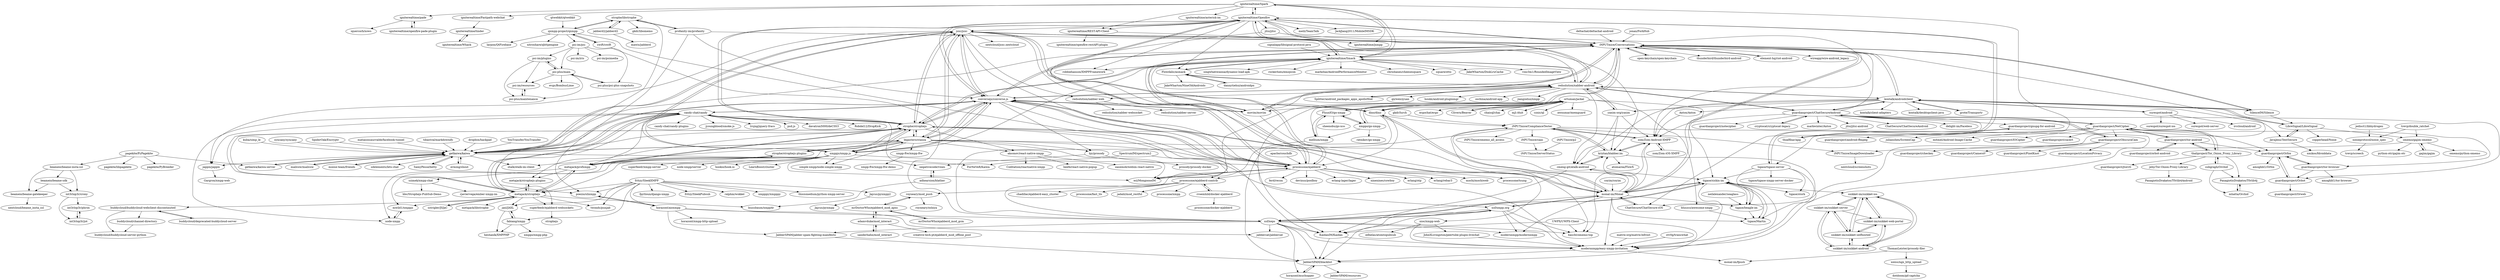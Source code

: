 digraph G {
"igniterealtime/Spark" -> "igniterealtime/Openfire"
"igniterealtime/Spark" -> "igniterealtime/Smack"
"igniterealtime/Spark" -> "igniterealtime/jxmpp"
"igniterealtime/Spark" -> "igniterealtime/Fastpath-webchat"
"igniterealtime/Spark" -> "igniterealtime/pade"
"igniterealtime/Spark" -> "igniterealtime/REST-API-Client"
"igniterealtime/Spark" -> "igniterealtime/asterisk-im"
"igniterealtime/Spark" -> "tigase/tigase-server"
"igniterealtime/Smack" -> "igniterealtime/Openfire"
"igniterealtime/Smack" -> "Flowdalic/asmack"
"igniterealtime/Smack" -> "igniterealtime/Spark"
"igniterealtime/Smack" -> "redsolution/xabber-android"
"igniterealtime/Smack" -> "iNPUTmice/Conversations"
"igniterealtime/Smack" -> "singwhatiwanna/dynamic-load-apk" ["e"=1]
"igniterealtime/Smack" -> "rockerhieu/emojicon" ["e"=1]
"igniterealtime/Smack" -> "processone/ejabberd"
"igniterealtime/Smack" -> "robbiehanson/XMPPFramework" ["e"=1]
"igniterealtime/Smack" -> "markzhai/AndroidPerformanceMonitor" ["e"=1]
"igniterealtime/Smack" -> "chrisbanes/cheesesquare" ["e"=1]
"igniterealtime/Smack" -> "square/otto" ["e"=1]
"igniterealtime/Smack" -> "strophe/strophejs"
"igniterealtime/Smack" -> "JakeWharton/DiskLruCache" ["e"=1]
"igniterealtime/Smack" -> "vinc3m1/RoundedImageView" ["e"=1]
"igniterealtime/Openfire" -> "igniterealtime/Smack"
"igniterealtime/Openfire" -> "igniterealtime/Spark"
"igniterealtime/Openfire" -> "conversejs/converse.js"
"igniterealtime/Openfire" -> "processone/ejabberd"
"igniterealtime/Openfire" -> "strophe/strophejs"
"igniterealtime/Openfire" -> "iNPUTmice/Conversations"
"igniterealtime/Openfire" -> "redsolution/xabber-android"
"igniterealtime/Openfire" -> "tigase/tigase-server"
"igniterealtime/Openfire" -> "Flowdalic/asmack"
"igniterealtime/Openfire" -> "meili/TeamTalk" ["e"=1]
"igniterealtime/Openfire" -> "robbiehanson/XMPPFramework" ["e"=1]
"igniterealtime/Openfire" -> "jitsi/jitsi" ["e"=1]
"igniterealtime/Openfire" -> "JackJiang2011/MobileIMSDK" ["e"=1]
"igniterealtime/Openfire" -> "igniterealtime/REST-API-Client"
"igniterealtime/Openfire" -> "jsxc/jsxc"
"pagekite/PyPagekite" -> "pagekite/libpagekite"
"pagekite/PyPagekite" -> "pagekite/PyBreeder"
"pagekite/PyPagekite" -> "getkaiwa/kaiwa-server"
"pagekite/PyPagekite" -> "beameio/beame-insta-ssl"
"iNPUTmice/Conversations" -> "redsolution/xabber-android"
"iNPUTmice/Conversations" -> "dino/dino" ["e"=1]
"iNPUTmice/Conversations" -> "igniterealtime/Smack"
"iNPUTmice/Conversations" -> "processone/ejabberd"
"iNPUTmice/Conversations" -> "conversejs/converse.js"
"iNPUTmice/Conversations" -> "open-keychain/open-keychain" ["e"=1]
"iNPUTmice/Conversations" -> "ChatSecure/ChatSecure-iOS" ["e"=1]
"iNPUTmice/Conversations" -> "monal-im/Monal"
"iNPUTmice/Conversations" -> "movim/movim" ["e"=1]
"iNPUTmice/Conversations" -> "thunderbird/thunderbird-android" ["e"=1]
"iNPUTmice/Conversations" -> "SilenceIM/Silence" ["e"=1]
"iNPUTmice/Conversations" -> "kontalk/androidclient"
"iNPUTmice/Conversations" -> "igniterealtime/Openfire"
"iNPUTmice/Conversations" -> "element-hq/riot-android" ["e"=1]
"iNPUTmice/Conversations" -> "wireapp/wire-android_legacy" ["e"=1]
"xsf/xmpp.org" -> "xsf/xeps"
"xsf/xmpp.org" -> "modernxmpp/easy-xmpp-invitation"
"xsf/xmpp.org" -> "bascht/omemo-top"
"xsf/xmpp.org" -> "monal-im/Monal"
"xsf/xmpp.org" -> "KaidanIM/Kaidan"
"xsf/xmpp.org" -> "JabberSPAM/blacklist"
"xsf/xmpp.org" -> "modernxmpp/modernxmpp"
"Flowdalic/asmack" -> "igniterealtime/Smack"
"Flowdalic/asmack" -> "dannytiehui/androidpn" ["e"=1]
"Flowdalic/asmack" -> "redsolution/xabber-android"
"Flowdalic/asmack" -> "JakeWharton/NineOldAndroids" ["e"=1]
"syncany/syncany" -> "getkaiwa/kaiwa" ["e"=1]
"kontalk/androidclient" -> "kontalk/desktopclient-java"
"kontalk/androidclient" -> "LibreSignal/LibreSignal"
"kontalk/androidclient" -> "zom/Zom-Android-XMPP"
"kontalk/androidclient" -> "yaxim-org/yaxim"
"kontalk/androidclient" -> "redsolution/xabber-android"
"kontalk/androidclient" -> "JavaJens/TextSecure"
"kontalk/androidclient" -> "iNPUTmice/Conversations"
"kontalk/androidclient" -> "guardianproject/ChatSecureAndroid"
"kontalk/androidclient" -> "grote/Transportr" ["e"=1]
"kontalk/androidclient" -> "SilenceIM/Silence" ["e"=1]
"kontalk/androidclient" -> "Antox/Antox" ["e"=1]
"kontalk/androidclient" -> "cmeng-git/atalk-android"
"kontalk/androidclient" -> "surespot/android"
"kontalk/androidclient" -> "kontalk/client-adapters"
"guardianproject/ChatSecureAndroid" -> "guardianproject/ObscuraCam"
"guardianproject/ChatSecureAndroid" -> "zom/Zom-Android-XMPP"
"guardianproject/ChatSecureAndroid" -> "redsolution/xabber-android"
"guardianproject/ChatSecureAndroid" -> "ChatSecure/ChatSecure-iOS" ["e"=1]
"guardianproject/ChatSecureAndroid" -> "guardianproject/NetCipher"
"guardianproject/ChatSecureAndroid" -> "guardianproject/notecipher"
"guardianproject/ChatSecureAndroid" -> "kontalk/androidclient"
"guardianproject/ChatSecureAndroid" -> "cryptocat/cryptocat-legacy" ["e"=1]
"guardianproject/ChatSecureAndroid" -> "iNPUTmice/Conversations"
"guardianproject/ChatSecureAndroid" -> "markwinter/Antox" ["e"=1]
"guardianproject/ChatSecureAndroid" -> "jitsi/jitsi-android" ["e"=1]
"guardianproject/ChatSecureAndroid" -> "guardianproject/Orbot"
"guardianproject/ChatSecureAndroid" -> "ChatSecure/ChatSecureAndroid"
"guardianproject/ChatSecureAndroid" -> "delight-im/Faceless"
"guardianproject/ChatSecureAndroid" -> "guardianproject/gnupg-for-android"
"rroemhild/docker-ejabberd" -> "processone/ejabberd-contrib"
"rroemhild/docker-ejabberd" -> "processone/docker-ejabberd"
"fabiang/xmpp" -> "heshanlk/XMPPHP"
"fabiang/xmpp" -> "jaxl/JAXL"
"fabiang/xmpp" -> "xmppo/xmpp-php"
"jsxc/jsxc" -> "conversejs/converse.js"
"jsxc/jsxc" -> "strophe/strophejs"
"jsxc/jsxc" -> "jappix/jappix"
"jsxc/jsxc" -> "getkaiwa/kaiwa"
"jsxc/jsxc" -> "legastero/stanza"
"jsxc/jsxc" -> "nextcloud/jsxc.nextcloud"
"jsxc/jsxc" -> "xmppjs/xmpp.js"
"jsxc/jsxc" -> "zom/Zom-Android-XMPP"
"jsxc/jsxc" -> "movim/movim" ["e"=1]
"jsxc/jsxc" -> "monal-im/Monal"
"jsxc/jsxc" -> "redsolution/xabber-web"
"jsxc/jsxc" -> "dino/dino" ["e"=1]
"jsxc/jsxc" -> "kriztan/blabber.im"
"jsxc/jsxc" -> "processone/ejabberd"
"jsxc/jsxc" -> "iNPUTmice/Conversations"
"SpiderOak/Encryptr" -> "getkaiwa/kaiwa" ["e"=1]
"tigase/tigase-server" -> "tigase/stork"
"tigase/tigase-server" -> "tigase/Martin"
"tigase/tigase-server" -> "tigase/siskin-im"
"tigase/tigase-server" -> "tigase/tigase-xmpp-server-docker"
"tigase/tigase-server" -> "tigase/beagle-im"
"tigase/tigase-server" -> "igniterealtime/Openfire"
"ortuman/jackal" -> "FluuxIO/go-xmpp"
"ortuman/jackal" -> "xmppo/go-xmpp"
"ortuman/jackal" -> "mellium/xmpp"
"ortuman/jackal" -> "esl/MongooseIM" ["e"=1]
"ortuman/jackal" -> "dino/dino" ["e"=1]
"ortuman/jackal" -> "KaidanIM/Kaidan"
"ortuman/jackal" -> "cznic/ql" ["e"=1]
"ortuman/jackal" -> "awnumar/memguard" ["e"=1]
"ortuman/jackal" -> "ergochat/ergo" ["e"=1]
"ortuman/jackal" -> "Clivern/Beaver" ["e"=1]
"ortuman/jackal" -> "movim/movim" ["e"=1]
"ortuman/jackal" -> "chaisql/chai" ["e"=1]
"ortuman/jackal" -> "tigase/siskin-im"
"ortuman/jackal" -> "bluszcz/awesome-xmpp"
"ortuman/jackal" -> "mjl-/duit" ["e"=1]
"trevp/double_ratchet" -> "omemo/gajim-omemo"
"trevp/double_ratchet" -> "noiseprotocol/noise_spec"
"xmppo/go-xmpp" -> "FluuxIO/go-xmpp"
"xmppo/go-xmpp" -> "ortuman/jackal"
"xmppo/go-xmpp" -> "mellium/xmpp"
"xmppo/go-xmpp" -> "ratnikov/go-xmpp"
"mellium/xmpp" -> "FluuxIO/go-xmpp"
"mellium/xmpp" -> "xsf/xeps"
"SpectrumIM/spectrum2" -> "modernxmpp/easy-xmpp-invitation" ["e"=1]
"SpectrumIM/spectrum2" -> "ForNeVeR/Kaiwa" ["e"=1]
"grote/Transportr" -> "kontalk/androidclient" ["e"=1]
"erming/shout" -> "getkaiwa/kaiwa" ["e"=1]
"Clivern/Beaver" -> "ortuman/jackal" ["e"=1]
"surespot/android" -> "surespot/surespot-ios"
"surespot/android" -> "surespot/web-server"
"surespot/android" -> "kontalk/androidclient"
"surespot/android" -> "irccloud/android"
"iNPUTmice/p2" -> "iNPUTmice/ServerStatus"
"guardianproject/tor-android" -> "thaliproject/Tor_Onion_Proxy_Library"
"guardianproject/tor-android" -> "guardianproject/orbot-android" ["e"=1]
"guardianproject/tor-android" -> "guardianproject/NetCipher"
"guardianproject/tor-android" -> "guardianproject/Orfox"
"qxmpp-project/qxmpp" -> "strophe/libstrophe"
"qxmpp-project/qxmpp" -> "KaidanIM/Kaidan"
"qxmpp-project/qxmpp" -> "nitroshare/qhttpengine" ["e"=1]
"qxmpp-project/qxmpp" -> "larpon/QtFirebase" ["e"=1]
"qxmpp-project/qxmpp" -> "swift/swift"
"qxmpp-project/qxmpp" -> "psi-im/psi"
"matrix-org/matrix-bifrost" -> "modernxmpp/easy-xmpp-invitation"
"neilalexander/seaglass" -> "tigase/beagle-im" ["e"=1]
"tigase/siskin-im" -> "monal-im/Monal"
"tigase/siskin-im" -> "tigase/beagle-im"
"tigase/siskin-im" -> "modernxmpp/easy-xmpp-invitation"
"tigase/siskin-im" -> "xsf/xeps"
"tigase/siskin-im" -> "tigase/Martin"
"tigase/siskin-im" -> "tigase/stork"
"tigase/siskin-im" -> "snikket-im/snikket-ios"
"tigase/siskin-im" -> "JabberSPAM/blacklist"
"tigase/beagle-im" -> "tigase/siskin-im"
"tigase/beagle-im" -> "tigase/Martin"
"superfeedr/ejabberd-websockets" -> "strophejs"
"matiasinsaurralde/facebook-tunnel" -> "getkaiwa/kaiwa" ["e"=1]
"iNPUTmice/caas" -> "iNPUTmice/ServerStatus"
"stv0g/transwhat" -> "modernxmpp/easy-xmpp-invitation" ["e"=1]
"JavaJens/TextSecure" -> "xmikos/fdroiddata"
"JavaJens/TextSecure" -> "LibreSignal/LibreSignal"
"cmeng-git/atalk-android" -> "kriztan/blabber.im"
"cmeng-git/atalk-android" -> "KaidanIM/Kaidan"
"cmeng-git/atalk-android" -> "tigase/siskin-im"
"negativecode/vines" -> "adhearsion/blather"
"guardianproject/ObscuraCam" -> "guardianproject/PixelKnot"
"guardianproject/ObscuraCam" -> "guardianproject/LocationPrivacy"
"guardianproject/ObscuraCam" -> "guardianproject/checkey"
"guardianproject/ObscuraCam" -> "guardianproject/ChatSecureAndroid"
"guardianproject/ObscuraCam" -> "guardianproject/CameraV"
"ThomasLeister/prosody-filer" -> "monal-im/fpush"
"ThomasLeister/prosody-filer" -> "weiss/ngx_http_upload"
"psi-im/plugins" -> "psi-plus/main"
"psi-im/plugins" -> "psi-im/resources"
"psi-im/plugins" -> "psi-plus/maintenance"
"psi-plus/main" -> "psi-im/plugins"
"psi-plus/main" -> "psi-im/resources"
"psi-plus/main" -> "psi-plus/psi-plus-snapshots"
"psi-plus/main" -> "psi-plus/maintenance"
"psi-plus/main" -> "evgs/BombusLime"
"tigase/Martin" -> "tigase/siskin-im"
"metajack/strophejs-plugins" -> "metajack/strophejs"
"psi-im/resources" -> "psi-plus/maintenance"
"psi-plus/maintenance" -> "psi-im/resources"
"UWPX/UWPX-Client" -> "modernxmpp/easy-xmpp-invitation"
"UWPX/UWPX-Client" -> "KaidanIM/Kaidan"
"UWPX/UWPX-Client" -> "bascht/omemo-top"
"Jajcus/pyxmpp2" -> "Jajcus/pyxmpp"
"PanagiotisDrakatos/T0rlib4j" -> "mhatta/Orchid"
"JabberSPAM/jabber-spam-fighting-manifesto" -> "JabberSPAM/blacklist"
"weiss/ngx_http_upload" -> "dotdoom/gd-captcha"
"buddycloud/deprecated-buddycloud-server" -> "buddycloud/buddycloud-webclient-discontinuted"
"buddycloud/buddycloud-webclient-discontinuted" -> "buddycloud/channel-directory"
"buddycloud/buddycloud-webclient-discontinuted" -> "buddycloud/buddycloud-server-python"
"buddycloud/buddycloud-webclient-discontinuted" -> "buddycloud/deprecated-buddycloud-server"
"mhatta/Orchid" -> "PanagiotisDrakatos/T0rlib4j"
"buddycloud/channel-directory" -> "buddycloud/buddycloud-server-python"
"horazont/muchopper" -> "JabberSPAM/blacklist"
"JabberSPAM/blacklist" -> "horazont/muchopper"
"JabberSPAM/blacklist" -> "JabberSPAM/resources"
"guardianproject/orbot-android" -> "guardianproject/tor-android" ["e"=1]
"Antox/Antox" -> "zom/Zom-Android-XMPP" ["e"=1]
"jonan/ForkHub" -> "iNPUTmice/Conversations" ["e"=1]
"esl/MongooseIM" -> "processone/ejabberd" ["e"=1]
"signalapp/libsignal-protocol-java" -> "igniterealtime/Smack" ["e"=1]
"apache/couchdb" -> "processone/ejabberd" ["e"=1]
"ChatSecure/ChatSecure-iOS" -> "monal-im/Monal" ["e"=1]
"bjc/prosody" -> "prosody/prosody-docker"
"bjc/prosody" -> "negativecode/vines"
"poezio/slixmpp" -> "horazont/aioxmpp"
"nioc/xmpp-web" -> "edhelas/atomtopubsub"
"nioc/xmpp-web" -> "modernxmpp/easy-xmpp-invitation"
"nioc/xmpp-web" -> "JohnXLivingston/peertube-plugin-livechat" ["e"=1]
"horazont/aioxmpp" -> "poezio/slixmpp"
"horazont/aioxmpp" -> "JabberSPAM/jabber-spam-fighting-manifesto"
"horazont/aioxmpp" -> "horazont/xmpp-http-upload"
"horazont/aioxmpp" -> "jabbercat/jabbercat"
"horazont/aioxmpp" -> "xsf/xeps"
"igniterealtime/Whack" -> "igniterealtime/tinder"
"candy-chat/candy" -> "candy-chat/candy-plugins"
"candy-chat/candy" -> "metajack/strophejs"
"candy-chat/candy" -> "conversejs/converse.js"
"candy-chat/candy" -> "jappix/jappix"
"candy-chat/candy" -> "strophe/strophejs"
"candy-chat/candy" -> "negativecode/vines"
"candy-chat/candy" -> "jyoungblood/smoke.js" ["e"=1]
"candy-chat/candy" -> "metajack/profxmpp"
"candy-chat/candy" -> "node-xmpp"
"candy-chat/candy" -> "lrsjng/jquery-fracs" ["e"=1]
"candy-chat/candy" -> "getkaiwa/kaiwa"
"candy-chat/candy" -> "superfeedr/ejabberd-websockets"
"candy-chat/candy" -> "psd.js" ["e"=1]
"candy-chat/candy" -> "davatron5000/deCSS3" ["e"=1]
"candy-chat/candy" -> "Robdel12/DropKick" ["e"=1]
"mailcow/mailcow" -> "getkaiwa/kaiwa" ["e"=1]
"snikket-im/snikket-server" -> "snikket-im/snikket-android"
"snikket-im/snikket-server" -> "snikket-im/snikket-selfhosted"
"snikket-im/snikket-server" -> "snikket-im/snikket-ios"
"snikket-im/snikket-server" -> "snikket-im/snikket-web-portal"
"snikket-im/snikket-android" -> "snikket-im/snikket-ios"
"snikket-im/snikket-android" -> "snikket-im/snikket-web-portal"
"snikket-im/snikket-android" -> "snikket-im/snikket-server"
"snikket-im/snikket-android" -> "snikket-im/snikket-selfhosted"
"metajack/strophejs" -> "metajack/strophejs-plugins"
"metajack/strophejs" -> "sstrigler/JSJaC"
"metajack/strophejs" -> "metajack/profxmpp"
"metajack/strophejs" -> "superfeedr/ejabberd-websockets"
"metajack/strophejs" -> "candy-chat/candy"
"metajack/strophejs" -> "twonds/punjab"
"metajack/strophejs" -> "mwild1/xmppjs"
"metajack/strophejs" -> "metajack/libstrophe"
"metajack/strophejs" -> "jaxl/JAXL"
"metajack/strophejs" -> "strophe/strophejs"
"metajack/strophejs" -> "lnussbaum/xmpp4r"
"metajack/strophejs" -> "buddycloud/buddycloud-webclient-discontinuted"
"tibastral/markdownify" -> "getkaiwa/kaiwa" ["e"=1]
"node-xmpp" -> "mwild1/xmppjs"
"thaliproject/Tor_Onion_Proxy_Library" -> "guardianproject/tor-android"
"thaliproject/Tor_Onion_Proxy_Library" -> "subgraph/Orchid"
"thaliproject/Tor_Onion_Proxy_Library" -> "PanagiotisDrakatos/T0rlib4j"
"thaliproject/Tor_Onion_Proxy_Library" -> "guardianproject/jtorctl"
"thaliproject/Tor_Onion_Proxy_Library" -> "guardianproject/NetCipher"
"thaliproject/Tor_Onion_Proxy_Library" -> "jehy/Tor-Onion-Proxy-Library"
"igniterealtime/Fastpath-webchat" -> "igniterealtime/tinder"
"cryptocat/cryptocat-legacy" -> "guardianproject/ChatSecureAndroid" ["e"=1]
"szimek/xmpp-chat" -> "bbc/Strophejs-PubSub-Demo"
"szimek/xmpp-chat" -> "rjaviervega/ember-xmpp-im"
"guardianproject/Orfox" -> "guardianproject/tor-browser"
"guardianproject/Orfox" -> "guardianproject/Orbot"
"guardianproject/Orfox" -> "amoghbl1/Orfox"
"igniterealtime/tinder" -> "igniterealtime/Whack"
"thialfihar/apg" -> "guardianproject/gnupg-for-android"
"yaxim-org/yaxim" -> "kriztan/blabber.im"
"yaxim-org/yaxim" -> "zom/Zom-Android-XMPP"
"yaxim-org/yaxim" -> "redsolution/xabber-android"
"yaxim-org/yaxim" -> "cmeng-git/atalk-android"
"subgraph/Orchid" -> "mhatta/Orchid"
"subgraph/Orchid" -> "thaliproject/Tor_Onion_Proxy_Library"
"subgraph/Orchid" -> "PanagiotisDrakatos/T0rlib4j"
"snikket-im/snikket-web-portal" -> "snikket-im/snikket-ios"
"snikket-im/snikket-web-portal" -> "snikket-im/snikket-android"
"snikket-im/snikket-web-portal" -> "snikket-im/snikket-selfhosted"
"igniterealtime/openfire-pade-plugin" -> "igniterealtime/pade"
"movim/movim" -> "conversejs/converse.js" ["e"=1]
"movim/movim" -> "iNPUTmice/Conversations" ["e"=1]
"movim/movim" -> "monal-im/Monal" ["e"=1]
"movim/movim" -> "jsxc/jsxc" ["e"=1]
"SilenceIM/Silence" -> "iNPUTmice/Conversations" ["e"=1]
"SilenceIM/Silence" -> "LibreSignal/LibreSignal" ["e"=1]
"SilenceIM/Silence" -> "kontalk/androidclient" ["e"=1]
"getkaiwa/kaiwa" -> "getkaiwa/kaiwa-server"
"getkaiwa/kaiwa" -> "jsxc/jsxc"
"getkaiwa/kaiwa" -> "legastero/stanza"
"getkaiwa/kaiwa" -> "moose-team/friends" ["e"=1]
"getkaiwa/kaiwa" -> "otalk/otalk-im-client"
"getkaiwa/kaiwa" -> "sdelements/lets-chat" ["e"=1]
"getkaiwa/kaiwa" -> "conversejs/converse.js"
"getkaiwa/kaiwa" -> "ForNeVeR/Kaiwa"
"getkaiwa/kaiwa" -> "SamyPesse/betty" ["e"=1]
"getkaiwa/kaiwa" -> "iNPUTmice/Conversations"
"getkaiwa/kaiwa" -> "candy-chat/candy"
"getkaiwa/kaiwa" -> "strophe/strophejs"
"getkaiwa/kaiwa" -> "jappix/jappix"
"getkaiwa/kaiwa" -> "mailcow/mailcow" ["e"=1]
"getkaiwa/kaiwa" -> "erming/shout" ["e"=1]
"open-keychain/open-keychain" -> "iNPUTmice/Conversations" ["e"=1]
"swift/swift" -> "qxmpp-project/qxmpp"
"swift/swift" -> "xsf/xeps"
"moose-team/friends" -> "getkaiwa/kaiwa" ["e"=1]
"profanity-im/profanity" -> "strophe/libstrophe" ["e"=1]
"profanity-im/profanity" -> "iNPUTmice/Conversations" ["e"=1]
"profanity-im/profanity" -> "conversejs/converse.js" ["e"=1]
"profanity-im/profanity" -> "poezio/slixmpp" ["e"=1]
"igniterealtime/REST-API-Client" -> "igniterealtime/openfire-restAPI-plugin"
"igniterealtime/REST-API-Client" -> "igniterealtime/jxmpp"
"snikket-im/snikket-ios" -> "snikket-im/snikket-android"
"snikket-im/snikket-ios" -> "snikket-im/snikket-web-portal"
"snikket-im/snikket-ios" -> "snikket-im/snikket-selfhosted"
"snikket-im/snikket-ios" -> "snikket-im/snikket-server"
"snikket-im/snikket-selfhosted" -> "snikket-im/snikket-ios"
"snikket-im/snikket-selfhosted" -> "snikket-im/snikket-web-portal"
"snikket-im/snikket-selfhosted" -> "snikket-im/snikket-server"
"snikket-im/snikket-selfhosted" -> "snikket-im/snikket-android"
"guardianproject/gnupg-for-android" -> "thialfihar/apg"
"royneary/mod_push" -> "mrDoctorWho/ejabberd_mod_apns"
"royneary/mod_push" -> "royneary/oshiya"
"jabberd2/jabberd2" -> "strophe/libstrophe"
"jabberd2/jabberd2" -> "mawis/jabberd"
"JohnXLivingston/peertube-plugin-livechat" -> "modernxmpp/easy-xmpp-invitation" ["e"=1]
"metajack/profxmpp" -> "strophe/strophejs-plugins"
"metajack/profxmpp" -> "strophe/strophejs"
"metajack/profxmpp" -> "metajack/strophejs-plugins"
"metajack/profxmpp" -> "metajack/strophejs"
"metajack/profxmpp" -> "szimek/xmpp-chat"
"kriztan/blabber.im" -> "modernxmpp/easy-xmpp-invitation"
"kriztan/blabber.im" -> "iNPUTmice/ComplianceTester"
"kriztan/blabber.im" -> "cmeng-git/atalk-android"
"kriztan/blabber.im" -> "zom/Zom-Android-XMPP"
"kriztan/blabber.im" -> "atomarea/FlowX"
"jappix/jappix" -> "Gargron/xmpp-web"
"SamyPesse/betty" -> "getkaiwa/kaiwa" ["e"=1]
"guardianproject/tor-browser" -> "guardianproject/Orfox"
"guardianproject/tor-browser" -> "guardianproject/Orbot"
"guardianproject/tor-browser" -> "amoghbl1/tor-browser"
"xsf/xeps" -> "modernxmpp/easy-xmpp-invitation"
"xsf/xeps" -> "jabbercat/jabbercat"
"xsf/xeps" -> "tigase/siskin-im"
"xsf/xeps" -> "xsf/xmpp.org"
"xsf/xeps" -> "horazont/muchopper"
"xsf/xeps" -> "JabberSPAM/blacklist"
"xsf/xeps" -> "JabberSPAM/jabber-spam-fighting-manifesto"
"xsf/xeps" -> "modernxmpp/modernxmpp"
"xsf/xeps" -> "bascht/omemo-top"
"xsf/xeps" -> "KaidanIM/Kaidan"
"psi-plus/psi-plus-snapshots" -> "psi-plus/main"
"getkaiwa/kaiwa-server" -> "getkaiwa/kaiwa"
"mrDoctorWho/ejabberd_mod_apns" -> "mrDoctorWho/ejabberd_mod_gcm"
"mrDoctorWho/ejabberd_mod_apns" -> "royneary/mod_push"
"mrDoctorWho/ejabberd_mod_apns" -> "adamvduke/mod_interact"
"mrDoctorWho/ejabberd_mod_gcm" -> "mrDoctorWho/ejabberd_mod_apns"
"int3rlop3r/phron" -> "int3rlop3r/jot"
"dropbox/hackpad" -> "getkaiwa/kaiwa" ["e"=1]
"psi-im/psi" -> "psi-im/plugins"
"psi-im/psi" -> "psi-plus/main"
"psi-im/psi" -> "psi-plus/psi-plus-snapshots"
"psi-im/psi" -> "psi-im/iris"
"psi-im/psi" -> "psi-im/psimedia"
"dannytiehui/androidpn" -> "Flowdalic/asmack" ["e"=1]
"YouTransfer/YouTransfer" -> "getkaiwa/kaiwa" ["e"=1]
"FluuxIO/go-xmpp" -> "xmppo/go-xmpp"
"FluuxIO/go-xmpp" -> "mellium/xmpp"
"FluuxIO/go-xmpp" -> "ortuman/jackal"
"FluuxIO/go-xmpp" -> "sheenobu/go-xco"
"fritzy/SleekXMPP" -> "poezio/slixmpp"
"fritzy/SleekXMPP" -> "Jajcus/pyxmpp2"
"fritzy/SleekXMPP" -> "ralphm/wokkel"
"fritzy/SleekXMPP" -> "horazont/aioxmpp"
"fritzy/SleekXMPP" -> "xmpppy/xmpppy"
"fritzy/SleekXMPP" -> "thisismedium/python-xmpp-server"
"fritzy/SleekXMPP" -> "twonds/punjab"
"fritzy/SleekXMPP" -> "fabiang/xmpp"
"fritzy/SleekXMPP" -> "metajack/strophejs"
"fritzy/SleekXMPP" -> "fpytloun/django-xmpp"
"fritzy/SleekXMPP" -> "fritzy/SleekPubsub"
"fritzy/SleekXMPP" -> "jaxl/JAXL"
"element-hq/riot-android" -> "iNPUTmice/Conversations" ["e"=1]
"kuba/simp_le" -> "getkaiwa/kaiwa" ["e"=1]
"qtwebkit/qtwebkit" -> "qxmpp-project/qxmpp" ["e"=1]
"aksonov/react-native-xmpp" -> "easemob/webim-react-native" ["e"=1]
"aksonov/react-native-xmpp" -> "Coditation/reactnative-xmpp"
"aksonov/react-native-xmpp" -> "beefe/react-native-popup" ["e"=1]
"zom/Zom-Android-XMPP" -> "zom/Zom-iOS-XMPP"
"zom/Zom-Android-XMPP" -> "bascht/omemo-top"
"zom/Zom-Android-XMPP" -> "iNPUTmice/ComplianceTester"
"zom/Zom-Android-XMPP" -> "kriztan/blabber.im"
"coyim/coyim" -> "monal-im/Monal" ["e"=1]
"omemo/gajim-omemo" -> "gajim/gajim"
"omemo/gajim-omemo" -> "omemo/python-omemo"
"omemo/gajim-omemo" -> "iNPUTmice/ImageDownloader"
"omemo/gajim-omemo" -> "python-otr/gajim-otr"
"zom/Zom-iOS-XMPP" -> "zom/Zom-Android-XMPP"
"sanderhahn/mod_interact" -> "adamvduke/mod_interact"
"processone/ejabberd" -> "esl/MongooseIM" ["e"=1]
"processone/ejabberd" -> "ninenines/cowboy" ["e"=1]
"processone/ejabberd" -> "iNPUTmice/Conversations"
"processone/ejabberd" -> "erlang/otp" ["e"=1]
"processone/ejabberd" -> "conversejs/converse.js"
"processone/ejabberd" -> "erlang/rebar3" ["e"=1]
"processone/ejabberd" -> "strophe/strophejs"
"processone/ejabberd" -> "igniterealtime/Openfire"
"processone/ejabberd" -> "mochi/mochiweb" ["e"=1]
"processone/ejabberd" -> "processone/ejabberd-contrib"
"processone/ejabberd" -> "processone/tsung" ["e"=1]
"processone/ejabberd" -> "ferd/recon" ["e"=1]
"processone/ejabberd" -> "igniterealtime/Smack"
"processone/ejabberd" -> "devinus/poolboy" ["e"=1]
"processone/ejabberd" -> "erlang-lager/lager" ["e"=1]
"conversejs/converse.js" -> "strophe/strophejs"
"conversejs/converse.js" -> "jsxc/jsxc"
"conversejs/converse.js" -> "xmppjs/xmpp.js"
"conversejs/converse.js" -> "dino/dino" ["e"=1]
"conversejs/converse.js" -> "processone/ejabberd"
"conversejs/converse.js" -> "iNPUTmice/Conversations"
"conversejs/converse.js" -> "igniterealtime/Openfire"
"conversejs/converse.js" -> "movim/movim" ["e"=1]
"conversejs/converse.js" -> "legastero/stanza"
"conversejs/converse.js" -> "candy-chat/candy"
"conversejs/converse.js" -> "monal-im/Monal"
"conversejs/converse.js" -> "getkaiwa/kaiwa"
"conversejs/converse.js" -> "xsf/xmpp.org"
"conversejs/converse.js" -> "redsolution/xabber-android"
"conversejs/converse.js" -> "bjc/prosody"
"jaxl/JAXL" -> "heshanlk/XMPPHP"
"jaxl/JAXL" -> "fabiang/xmpp"
"monal-im/Monal" -> "tigase/siskin-im"
"monal-im/Monal" -> "tigase/beagle-im"
"monal-im/Monal" -> "ChatSecure/ChatSecure-iOS" ["e"=1]
"monal-im/Monal" -> "dino/dino" ["e"=1]
"monal-im/Monal" -> "kriztan/blabber.im"
"monal-im/Monal" -> "modernxmpp/easy-xmpp-invitation"
"monal-im/Monal" -> "xsf/xeps"
"monal-im/Monal" -> "cmeng-git/atalk-android"
"monal-im/Monal" -> "zom/Zom-Android-XMPP"
"monal-im/Monal" -> "iNPUTmice/Conversations"
"monal-im/Monal" -> "conversejs/converse.js"
"monal-im/Monal" -> "xsf/xmpp.org"
"monal-im/Monal" -> "iNPUTmice/ComplianceTester"
"monal-im/Monal" -> "tigase/Martin"
"monal-im/Monal" -> "modernxmpp/modernxmpp"
"mwild1/xmppjs" -> "node-xmpp"
"LibreSignal/LibreSignal" -> "JavaJens/TextSecure"
"LibreSignal/LibreSignal" -> "kontalk/androidclient"
"LibreSignal/LibreSignal" -> "copperhead/Noise"
"LibreSignal/LibreSignal" -> "omemo/gajim-omemo"
"iNPUTmice/ImageDownloader" -> "nextcloud/screenshots"
"legastero/stanza" -> "strophe/strophejs"
"legastero/stanza" -> "xmppjs/xmpp.js"
"legastero/stanza" -> "xmpp-ftw/xmpp-ftw"
"legastero/stanza" -> "conversejs/converse.js"
"legastero/stanza" -> "strophe/strophejs-plugins"
"legastero/stanza" -> "getkaiwa/kaiwa"
"legastero/stanza" -> "jsxc/jsxc"
"legastero/stanza" -> "esl/MongooseIM" ["e"=1]
"legastero/stanza" -> "otalk/otalk-im-client"
"legastero/stanza" -> "simple-xmpp/node-simple-xmpp"
"legastero/stanza" -> "metajack/profxmpp"
"legastero/stanza" -> "processone/ejabberd"
"legastero/stanza" -> "bjc/prosody"
"legastero/stanza" -> "nioc/xmpp-web"
"legastero/stanza" -> "aksonov/react-native-xmpp"
"xmppjs/xmpp.js" -> "strophe/strophejs"
"xmppjs/xmpp.js" -> "legastero/stanza"
"xmppjs/xmpp.js" -> "conversejs/converse.js"
"xmppjs/xmpp.js" -> "simple-xmpp/node-simple-xmpp"
"xmppjs/xmpp.js" -> "mwild1/xmppjs"
"xmppjs/xmpp.js" -> "superfeedr/xmpp-server"
"xmppjs/xmpp.js" -> "processone/ejabberd"
"xmppjs/xmpp.js" -> "metajack/strophejs"
"xmppjs/xmpp.js" -> "jsxc/jsxc"
"xmppjs/xmpp.js" -> "node-xmpp/server"
"xmppjs/xmpp.js" -> "hookio/hook.io" ["e"=1]
"xmppjs/xmpp.js" -> "igniterealtime/Smack"
"xmppjs/xmpp.js" -> "node-xmpp"
"xmppjs/xmpp.js" -> "esl/MongooseIM" ["e"=1]
"xmppjs/xmpp.js" -> "LearnBoost/cluster" ["e"=1]
"deltachat/deltachat-android" -> "iNPUTmice/Conversations" ["e"=1]
"beameio/beame-insta-ssl" -> "beameio/beame-sdk"
"beameio/beame-insta-ssl" -> "beameio/beame-gatekeeper"
"beameio/beame-insta-ssl" -> "int3rlop3r/crony"
"iNPUTmice/ComplianceTester" -> "iNPUTmice/ImageDownloader"
"iNPUTmice/ComplianceTester" -> "iNPUTmice/omemo_all_access"
"iNPUTmice/ComplianceTester" -> "kriztan/blabber.im"
"iNPUTmice/ComplianceTester" -> "bascht/omemo-top"
"iNPUTmice/ComplianceTester" -> "zom/Zom-Android-XMPP"
"iNPUTmice/ComplianceTester" -> "iNPUTmice/caas"
"iNPUTmice/ComplianceTester" -> "JabberSPAM/blacklist"
"iNPUTmice/ComplianceTester" -> "modernxmpp/easy-xmpp-invitation"
"guardianproject/NetCipher" -> "thaliproject/Tor_Onion_Proxy_Library"
"guardianproject/NetCipher" -> "guardianproject/tor-android"
"guardianproject/NetCipher" -> "julianshen/ScreenCap" ["e"=1]
"guardianproject/NetCipher" -> "mitmel/Android-Image-Cache" ["e"=1]
"guardianproject/NetCipher" -> "guardianproject/IOCipher"
"guardianproject/NetCipher" -> "guardianproject/ObscuraCam"
"guardianproject/NetCipher" -> "guardianproject/cacert"
"guardianproject/NetCipher" -> "guardianproject/ChatSecureAndroid"
"guardianproject/NetCipher" -> "guardianproject/android-ffmpeg" ["e"=1]
"guardianproject/NetCipher" -> "guardianproject/Orfox"
"guardianproject/NetCipher" -> "guardianproject/tor-browser"
"guardianproject/Orbot" -> "guardianproject/Orfox"
"guardianproject/Orbot" -> "guardianproject/Orweb"
"beameio/beame-sdk" -> "beameio/beame-gatekeeper"
"beameio/beame-sdk" -> "int3rlop3r/crony"
"int3rlop3r/crony" -> "int3rlop3r/jot"
"int3rlop3r/crony" -> "int3rlop3r/phron"
"redsolution/xabber-android" -> "iNPUTmice/Conversations"
"redsolution/xabber-android" -> "igniterealtime/Smack"
"redsolution/xabber-android" -> "Splitter/android_packages_apps_apolloMod" ["e"=1]
"redsolution/xabber-android" -> "yaxim-org/yaxim"
"redsolution/xabber-android" -> "Flowdalic/asmack"
"redsolution/xabber-android" -> "guardianproject/ChatSecureAndroid"
"redsolution/xabber-android" -> "redsolution/xabber-web"
"redsolution/xabber-android" -> "kontalk/androidclient"
"redsolution/xabber-android" -> "igniterealtime/Openfire"
"redsolution/xabber-android" -> "qii/weiciyuan" ["e"=1]
"redsolution/xabber-android" -> "houkx/android-pluginmgr" ["e"=1]
"redsolution/xabber-android" -> "cmeng-git/atalk-android"
"redsolution/xabber-android" -> "conversejs/converse.js"
"redsolution/xabber-android" -> "oschina/android-app" ["e"=1]
"redsolution/xabber-android" -> "jiangzehui/xmpp" ["e"=1]
"xmpp-ftw/xmpp-ftw" -> "xmpp-ftw/xmpp-ftw-demo"
"igniterealtime/pade" -> "igniterealtime/openfire-pade-plugin"
"igniterealtime/pade" -> "iquercorb/xows"
"gajim/gajim" -> "omemo/gajim-omemo"
"KaidanIM/Kaidan" -> "modernxmpp/easy-xmpp-invitation"
"KaidanIM/Kaidan" -> "JabberSPAM/blacklist"
"sstrigler/JSJaC" -> "metajack/strophejs"
"adhearsion/blather" -> "negativecode/vines"
"adhearsion/blather" -> "lnussbaum/xmpp4r"
"adamvduke/mod_interact" -> "sanderhahn/mod_interact"
"adamvduke/mod_interact" -> "mrDoctorWho/ejabberd_mod_apns"
"adamvduke/mod_interact" -> "creative-tech-pt/ejabberd_mod_offline_post"
"modernxmpp/easy-xmpp-invitation" -> "JabberSPAM/blacklist"
"modernxmpp/easy-xmpp-invitation" -> "monal-im/fpush"
"int3rlop3r/jot" -> "int3rlop3r/phron"
"beameio/beame-gatekeeper" -> "nextcloud/beame_insta_ssl"
"jehy/Tor-Onion-Proxy-Library" -> "PanagiotisDrakatos/T0rlib4Android"
"Splitter/android_packages_apps_apolloMod" -> "redsolution/xabber-android" ["e"=1]
"gkdr/lurch" -> "iNPUTmice/ComplianceTester" ["e"=1]
"jedisct1/libhydrogen" -> "noiseprotocol/noise_spec" ["e"=1]
"dino/dino" -> "iNPUTmice/Conversations" ["e"=1]
"dino/dino" -> "conversejs/converse.js" ["e"=1]
"dino/dino" -> "monal-im/Monal" ["e"=1]
"dino/dino" -> "processone/ejabberd" ["e"=1]
"dino/dino" -> "xsf/xeps" ["e"=1]
"dino/dino" -> "iNPUTmice/ComplianceTester" ["e"=1]
"noiseprotocol/noise_spec" -> "trevp/screech" ["e"=1]
"bluszcz/awesome-xmpp" -> "tigase/Martin"
"jitsi/jitsi" -> "iNPUTmice/Conversations" ["e"=1]
"jitsi/jitsi" -> "processone/ejabberd" ["e"=1]
"strophe/libstrophe" -> "qxmpp-project/qxmpp"
"strophe/libstrophe" -> "profanity-im/profanity" ["e"=1]
"strophe/libstrophe" -> "jabberd2/jabberd2"
"strophe/libstrophe" -> "poezio/slixmpp"
"strophe/libstrophe" -> "gkdr/libomemo" ["e"=1]
"processone/ejabberd-contrib" -> "jadahl/mod_restful"
"processone/ejabberd-contrib" -> "rroemhild/docker-ejabberd"
"processone/ejabberd-contrib" -> "royneary/mod_push"
"processone/ejabberd-contrib" -> "processone/xmpp"
"processone/ejabberd-contrib" -> "chadillac/ejabberd-easy_cluster"
"processone/ejabberd-contrib" -> "processone/fast_tls"
"strophe/strophejs" -> "xmppjs/xmpp.js"
"strophe/strophejs" -> "legastero/stanza"
"strophe/strophejs" -> "strophe/strophejs-plugins"
"strophe/strophejs" -> "conversejs/converse.js"
"strophe/strophejs" -> "metajack/profxmpp"
"strophe/strophejs" -> "jsxc/jsxc"
"strophe/strophejs" -> "processone/ejabberd"
"strophe/strophejs" -> "metajack/strophejs"
"strophe/strophejs" -> "igniterealtime/Openfire"
"strophe/strophejs" -> "candy-chat/candy"
"strophe/strophejs" -> "esl/MongooseIM" ["e"=1]
"strophe/strophejs" -> "aksonov/react-native-xmpp"
"strophe/strophejs" -> "processone/ejabberd-contrib"
"strophe/strophejs" -> "igniterealtime/Smack"
"strophe/strophejs" -> "metajack/strophejs-plugins"
"redsolution/xabber-web" -> "redsolution/xabber-websocket"
"redsolution/xabber-web" -> "redsolution/xabber-server"
"strophe/strophejs-plugins" -> "strophe/strophejs"
"strophe/strophejs-plugins" -> "metajack/profxmpp"
"igniterealtime/Spark" ["l"="-48.537,-0.039"]
"igniterealtime/Openfire" ["l"="-48.503,0.023"]
"igniterealtime/Smack" ["l"="-48.504,-0.011"]
"igniterealtime/jxmpp" ["l"="-48.548,-0.079"]
"igniterealtime/Fastpath-webchat" ["l"="-48.545,-0.107"]
"igniterealtime/pade" ["l"="-48.581,-0.106"]
"igniterealtime/REST-API-Client" ["l"="-48.525,-0.065"]
"igniterealtime/asterisk-im" ["l"="-48.565,-0.058"]
"tigase/tigase-server" ["l"="-48.497,0.1"]
"Flowdalic/asmack" ["l"="-48.555,-0.004"]
"redsolution/xabber-android" ["l"="-48.548,0.042"]
"iNPUTmice/Conversations" ["l"="-48.508,0.062"]
"singwhatiwanna/dynamic-load-apk" ["l"="57.059,-12.465", "c"=216]
"rockerhieu/emojicon" ["l"="59.597,-13.816", "c"=9]
"processone/ejabberd" ["l"="-48.466,0.015"]
"robbiehanson/XMPPFramework" ["l"="44.368,-22.265", "c"=6]
"markzhai/AndroidPerformanceMonitor" ["l"="57.176,-12.343", "c"=216]
"chrisbanes/cheesesquare" ["l"="56.88,-14.256", "c"=123]
"square/otto" ["l"="56.747,-14.054", "c"=123]
"strophe/strophejs" ["l"="-48.411,0.029"]
"JakeWharton/DiskLruCache" ["l"="59.43,-13.61", "c"=9]
"vinc3m1/RoundedImageView" ["l"="59.502,-13.786", "c"=9]
"conversejs/converse.js" ["l"="-48.438,0.059"]
"meili/TeamTalk" ["l"="44.477,-22.423", "c"=6]
"jitsi/jitsi" ["l"="64.441,-14.117", "c"=385]
"JackJiang2011/MobileIMSDK" ["l"="59.839,-13.374", "c"=9]
"jsxc/jsxc" ["l"="-48.442,0.035"]
"pagekite/PyPagekite" ["l"="-48.282,-0.192"]
"pagekite/libpagekite" ["l"="-48.289,-0.226"]
"pagekite/PyBreeder" ["l"="-48.248,-0.202"]
"getkaiwa/kaiwa-server" ["l"="-48.341,-0.084"]
"beameio/beame-insta-ssl" ["l"="-48.239,-0.263"]
"dino/dino" ["l"="-48.549,1.171", "c"=475]
"open-keychain/open-keychain" ["l"="-52.723,9.118", "c"=19]
"ChatSecure/ChatSecure-iOS" ["l"="44.69,-22.262", "c"=6]
"monal-im/Monal" ["l"="-48.465,0.134"]
"movim/movim" ["l"="-48.561,1.245", "c"=475]
"thunderbird/thunderbird-android" ["l"="-52.652,9.063", "c"=19]
"SilenceIM/Silence" ["l"="-52.839,9.241", "c"=19]
"kontalk/androidclient" ["l"="-48.594,0.076"]
"element-hq/riot-android" ["l"="-49.038,2.007", "c"=673]
"wireapp/wire-android_legacy" ["l"="56.971,-14.281", "c"=123]
"xsf/xmpp.org" ["l"="-48.439,0.165"]
"xsf/xeps" ["l"="-48.419,0.202"]
"modernxmpp/easy-xmpp-invitation" ["l"="-48.445,0.186"]
"bascht/omemo-top" ["l"="-48.476,0.179"]
"KaidanIM/Kaidan" ["l"="-48.442,0.222"]
"JabberSPAM/blacklist" ["l"="-48.442,0.202"]
"modernxmpp/modernxmpp" ["l"="-48.419,0.169"]
"dannytiehui/androidpn" ["l"="-17.431,-45.13", "c"=550]
"JakeWharton/NineOldAndroids" ["l"="59.366,-13.579", "c"=9]
"syncany/syncany" ["l"="14.428,-11.334", "c"=855]
"getkaiwa/kaiwa" ["l"="-48.388,-0.002"]
"kontalk/desktopclient-java" ["l"="-48.632,0.076"]
"LibreSignal/LibreSignal" ["l"="-48.645,0.135"]
"zom/Zom-Android-XMPP" ["l"="-48.528,0.118"]
"yaxim-org/yaxim" ["l"="-48.548,0.091"]
"JavaJens/TextSecure" ["l"="-48.65,0.108"]
"guardianproject/ChatSecureAndroid" ["l"="-48.657,0.04"]
"grote/Transportr" ["l"="-52.686,9.271", "c"=19]
"Antox/Antox" ["l"="-51.767,5.635", "c"=1225]
"cmeng-git/atalk-android" ["l"="-48.516,0.135"]
"surespot/android" ["l"="-48.623,0.022"]
"kontalk/client-adapters" ["l"="-48.616,0.087"]
"guardianproject/ObscuraCam" ["l"="-48.735,0.056"]
"guardianproject/NetCipher" ["l"="-48.769,0.01"]
"guardianproject/notecipher" ["l"="-48.694,0.037"]
"cryptocat/cryptocat-legacy" ["l"="-51.712,7.268", "c"=682]
"markwinter/Antox" ["l"="-51.741,5.584", "c"=1225]
"jitsi/jitsi-android" ["l"="64.387,-14.038", "c"=385]
"guardianproject/Orbot" ["l"="-48.74,-0.019"]
"ChatSecure/ChatSecureAndroid" ["l"="-48.69,0.064"]
"delight-im/Faceless" ["l"="-48.693,0.009"]
"guardianproject/gnupg-for-android" ["l"="-48.691,-0.036"]
"rroemhild/docker-ejabberd" ["l"="-48.605,0.171"]
"processone/ejabberd-contrib" ["l"="-48.565,0.125"]
"processone/docker-ejabberd" ["l"="-48.629,0.205"]
"fabiang/xmpp" ["l"="-48.191,0.09"]
"heshanlk/XMPPHP" ["l"="-48.191,0.066"]
"jaxl/JAXL" ["l"="-48.222,0.074"]
"xmppo/xmpp-php" ["l"="-48.156,0.083"]
"jappix/jappix" ["l"="-48.388,-0.043"]
"legastero/stanza" ["l"="-48.392,0.053"]
"nextcloud/jsxc.nextcloud" ["l"="-48.426,0.09"]
"xmppjs/xmpp.js" ["l"="-48.416,-0.008"]
"redsolution/xabber-web" ["l"="-48.486,-0.036"]
"kriztan/blabber.im" ["l"="-48.496,0.131"]
"SpiderOak/Encryptr" ["l"="-51.759,7.281", "c"=682]
"tigase/stork" ["l"="-48.496,0.155"]
"tigase/Martin" ["l"="-48.491,0.178"]
"tigase/siskin-im" ["l"="-48.467,0.192"]
"tigase/tigase-xmpp-server-docker" ["l"="-48.52,0.1"]
"tigase/beagle-im" ["l"="-48.474,0.161"]
"ortuman/jackal" ["l"="-48.484,0.283"]
"FluuxIO/go-xmpp" ["l"="-48.472,0.321"]
"xmppo/go-xmpp" ["l"="-48.497,0.324"]
"mellium/xmpp" ["l"="-48.455,0.291"]
"esl/MongooseIM" ["l"="3.417,15.254", "c"=223]
"cznic/ql" ["l"="4.027,-8.282", "c"=0]
"awnumar/memguard" ["l"="4.051,-8.504", "c"=0]
"ergochat/ergo" ["l"="-49.517,2.578", "c"=994]
"Clivern/Beaver" ["l"="3.922,-8.854", "c"=0]
"chaisql/chai" ["l"="4.249,-8.418", "c"=0]
"bluszcz/awesome-xmpp" ["l"="-48.507,0.243"]
"mjl-/duit" ["l"="3.501,-5.418", "c"=255]
"trevp/double_ratchet" ["l"="-48.717,0.291"]
"omemo/gajim-omemo" ["l"="-48.664,0.233"]
"noiseprotocol/noise_spec" ["l"="-48.749,0.327"]
"ratnikov/go-xmpp" ["l"="-48.516,0.352"]
"SpectrumIM/spectrum2" ["l"="-48.127,1.448", "c"=475]
"ForNeVeR/Kaiwa" ["l"="-48.367,-0.06"]
"erming/shout" ["l"="-49.644,2.648", "c"=994]
"surespot/surespot-ios" ["l"="-48.65,-0.001"]
"surespot/web-server" ["l"="-48.628,-0.004"]
"irccloud/android" ["l"="-48.643,-0.035"]
"iNPUTmice/p2" ["l"="-48.594,0.31"]
"iNPUTmice/ServerStatus" ["l"="-48.577,0.28"]
"guardianproject/tor-android" ["l"="-48.808,-0.007"]
"thaliproject/Tor_Onion_Proxy_Library" ["l"="-48.837,-0.009"]
"guardianproject/orbot-android" ["l"="-52.492,9.194", "c"=19]
"guardianproject/Orfox" ["l"="-48.778,-0.025"]
"qxmpp-project/qxmpp" ["l"="-48.331,0.301"]
"strophe/libstrophe" ["l"="-48.28,0.288"]
"nitroshare/qhttpengine" ["l"="-20.123,-27.88", "c"=107]
"larpon/QtFirebase" ["l"="-20.22,-27.7", "c"=107]
"swift/swift" ["l"="-48.364,0.277"]
"psi-im/psi" ["l"="-48.279,0.392"]
"matrix-org/matrix-bifrost" ["l"="-48.413,0.242"]
"neilalexander/seaglass" ["l"="-48.936,1.987", "c"=673]
"snikket-im/snikket-ios" ["l"="-48.428,0.331"]
"superfeedr/ejabberd-websockets" ["l"="-48.299,-0.024"]
"strophejs" ["l"="-48.276,-0.053"]
"matiasinsaurralde/facebook-tunnel" ["l"="22.618,-26.557", "c"=28]
"iNPUTmice/caas" ["l"="-48.552,0.239"]
"stv0g/transwhat" ["l"="-48.106,1.422", "c"=475]
"xmikos/fdroiddata" ["l"="-48.686,0.114"]
"negativecode/vines" ["l"="-48.287,0.045"]
"adhearsion/blather" ["l"="-48.249,0.039"]
"guardianproject/PixelKnot" ["l"="-48.789,0.088"]
"guardianproject/LocationPrivacy" ["l"="-48.772,0.057"]
"guardianproject/checkey" ["l"="-48.758,0.073"]
"guardianproject/CameraV" ["l"="-48.751,0.094"]
"ThomasLeister/prosody-filer" ["l"="-48.354,0.242"]
"monal-im/fpush" ["l"="-48.394,0.22"]
"weiss/ngx_http_upload" ["l"="-48.324,0.256"]
"psi-im/plugins" ["l"="-48.242,0.409"]
"psi-plus/main" ["l"="-48.248,0.426"]
"psi-im/resources" ["l"="-48.225,0.419"]
"psi-plus/maintenance" ["l"="-48.231,0.43"]
"psi-plus/psi-plus-snapshots" ["l"="-48.267,0.423"]
"evgs/BombusLime" ["l"="-48.239,0.45"]
"metajack/strophejs-plugins" ["l"="-48.336,0.025"]
"metajack/strophejs" ["l"="-48.309,0.022"]
"UWPX/UWPX-Client" ["l"="-48.467,0.219"]
"Jajcus/pyxmpp2" ["l"="-48.163,0.145"]
"Jajcus/pyxmpp" ["l"="-48.133,0.152"]
"PanagiotisDrakatos/T0rlib4j" ["l"="-48.88,0.008"]
"mhatta/Orchid" ["l"="-48.9,-0.001"]
"JabberSPAM/jabber-spam-fighting-manifesto" ["l"="-48.384,0.202"]
"dotdoom/gd-captcha" ["l"="-48.303,0.263"]
"buddycloud/deprecated-buddycloud-server" ["l"="-48.211,-0.021"]
"buddycloud/buddycloud-webclient-discontinuted" ["l"="-48.238,-0.018"]
"buddycloud/channel-directory" ["l"="-48.226,-0.045"]
"buddycloud/buddycloud-server-python" ["l"="-48.214,-0.038"]
"horazont/muchopper" ["l"="-48.425,0.219"]
"JabberSPAM/resources" ["l"="-48.44,0.236"]
"jonan/ForkHub" ["l"="-52.811,9.074", "c"=19]
"signalapp/libsignal-protocol-java" ["l"="-52.514,7.419", "c"=682]
"apache/couchdb" ["l"="1.454,-34.482", "c"=156]
"bjc/prosody" ["l"="-48.338,0.086"]
"prosody/prosody-docker" ["l"="-48.285,0.105"]
"poezio/slixmpp" ["l"="-48.275,0.206"]
"horazont/aioxmpp" ["l"="-48.319,0.195"]
"nioc/xmpp-web" ["l"="-48.398,0.135"]
"edhelas/atomtopubsub" ["l"="-48.377,0.154"]
"JohnXLivingston/peertube-plugin-livechat" ["l"="-48.68,0.905", "c"=475]
"horazont/xmpp-http-upload" ["l"="-48.302,0.216"]
"jabbercat/jabbercat" ["l"="-48.362,0.203"]
"igniterealtime/Whack" ["l"="-48.551,-0.177"]
"igniterealtime/tinder" ["l"="-48.55,-0.153"]
"candy-chat/candy" ["l"="-48.351,0.005"]
"candy-chat/candy-plugins" ["l"="-48.321,-0.041"]
"jyoungblood/smoke.js" ["l"="3.495,-34.133", "c"=179]
"metajack/profxmpp" ["l"="-48.348,0.04"]
"node-xmpp" ["l"="-48.361,-0.033"]
"lrsjng/jquery-fracs" ["l"="3.499,-34.065", "c"=179]
"psd.js" ["l"="3.475,-34.174", "c"=179]
"davatron5000/deCSS3" ["l"="3.584,-34.034", "c"=179]
"Robdel12/DropKick" ["l"="3.553,-34.111", "c"=179]
"mailcow/mailcow" ["l"="15.62,-8.178", "c"=555]
"snikket-im/snikket-server" ["l"="-48.421,0.375"]
"snikket-im/snikket-android" ["l"="-48.408,0.358"]
"snikket-im/snikket-selfhosted" ["l"="-48.433,0.359"]
"snikket-im/snikket-web-portal" ["l"="-48.421,0.348"]
"sstrigler/JSJaC" ["l"="-48.277,0.008"]
"twonds/punjab" ["l"="-48.256,0.077"]
"mwild1/xmppjs" ["l"="-48.343,-0.024"]
"metajack/libstrophe" ["l"="-48.269,-0.014"]
"lnussbaum/xmpp4r" ["l"="-48.259,0.018"]
"tibastral/markdownify" ["l"="22.549,-26.748", "c"=28]
"subgraph/Orchid" ["l"="-48.873,-0.011"]
"guardianproject/jtorctl" ["l"="-48.849,-0.036"]
"jehy/Tor-Onion-Proxy-Library" ["l"="-48.873,-0.041"]
"szimek/xmpp-chat" ["l"="-48.309,0.1"]
"bbc/Strophejs-PubSub-Demo" ["l"="-48.306,0.127"]
"rjaviervega/ember-xmpp-im" ["l"="-48.287,0.128"]
"guardianproject/tor-browser" ["l"="-48.771,-0.043"]
"amoghbl1/Orfox" ["l"="-48.805,-0.05"]
"thialfihar/apg" ["l"="-48.703,-0.07"]
"igniterealtime/openfire-pade-plugin" ["l"="-48.602,-0.126"]
"moose-team/friends" ["l"="41.34,8.261", "c"=499]
"otalk/otalk-im-client" ["l"="-48.358,0.056"]
"sdelements/lets-chat" ["l"="22.688,-26.784", "c"=28]
"SamyPesse/betty" ["l"="22.536,-26.655", "c"=28]
"profanity-im/profanity" ["l"="-48.463,1.269", "c"=475]
"igniterealtime/openfire-restAPI-plugin" ["l"="-48.521,-0.097"]
"royneary/mod_push" ["l"="-48.657,0.174"]
"mrDoctorWho/ejabberd_mod_apns" ["l"="-48.698,0.192"]
"royneary/oshiya" ["l"="-48.674,0.191"]
"jabberd2/jabberd2" ["l"="-48.245,0.31"]
"mawis/jabberd" ["l"="-48.218,0.324"]
"strophe/strophejs-plugins" ["l"="-48.372,0.042"]
"iNPUTmice/ComplianceTester" ["l"="-48.511,0.175"]
"atomarea/FlowX" ["l"="-48.48,0.12"]
"Gargron/xmpp-web" ["l"="-48.381,-0.096"]
"amoghbl1/tor-browser" ["l"="-48.786,-0.079"]
"mrDoctorWho/ejabberd_mod_gcm" ["l"="-48.72,0.189"]
"adamvduke/mod_interact" ["l"="-48.728,0.209"]
"int3rlop3r/phron" ["l"="-48.241,-0.323"]
"int3rlop3r/jot" ["l"="-48.225,-0.325"]
"dropbox/hackpad" ["l"="-2.884,-29.429", "c"=4]
"psi-im/iris" ["l"="-48.29,0.423"]
"psi-im/psimedia" ["l"="-48.3,0.405"]
"YouTransfer/YouTransfer" ["l"="13.655,-11.235", "c"=945]
"sheenobu/go-xco" ["l"="-48.477,0.354"]
"fritzy/SleekXMPP" ["l"="-48.232,0.131"]
"ralphm/wokkel" ["l"="-48.224,0.169"]
"xmpppy/xmpppy" ["l"="-48.197,0.169"]
"thisismedium/python-xmpp-server" ["l"="-48.191,0.144"]
"fpytloun/django-xmpp" ["l"="-48.198,0.122"]
"fritzy/SleekPubsub" ["l"="-48.212,0.148"]
"kuba/simp_le" ["l"="9.125,-8.883", "c"=14]
"qtwebkit/qtwebkit" ["l"="-20.299,-27.703", "c"=107]
"aksonov/react-native-xmpp" ["l"="-48.378,0.096"]
"easemob/webim-react-native" ["l"="5.187,-29.08", "c"=292]
"Coditation/reactnative-xmpp" ["l"="-48.357,0.124"]
"beefe/react-native-popup" ["l"="2.901,-28.523", "c"=23]
"zom/Zom-iOS-XMPP" ["l"="-48.545,0.142"]
"coyim/coyim" ["l"="10.152,-9.482", "c"=14]
"gajim/gajim" ["l"="-48.688,0.244"]
"omemo/python-omemo" ["l"="-48.676,0.267"]
"iNPUTmice/ImageDownloader" ["l"="-48.594,0.216"]
"python-otr/gajim-otr" ["l"="-48.659,0.256"]
"sanderhahn/mod_interact" ["l"="-48.748,0.209"]
"ninenines/cowboy" ["l"="3.383,15.242", "c"=223]
"erlang/otp" ["l"="4.801,14.695", "c"=44]
"erlang/rebar3" ["l"="3.365,15.318", "c"=223]
"mochi/mochiweb" ["l"="3.44,15.309", "c"=223]
"processone/tsung" ["l"="3.356,15.272", "c"=223]
"ferd/recon" ["l"="3.351,15.344", "c"=223]
"devinus/poolboy" ["l"="3.38,15.305", "c"=223]
"erlang-lager/lager" ["l"="3.396,15.346", "c"=223]
"copperhead/Noise" ["l"="-48.684,0.148"]
"nextcloud/screenshots" ["l"="-48.605,0.239"]
"xmpp-ftw/xmpp-ftw" ["l"="-48.321,0.064"]
"simple-xmpp/node-simple-xmpp" ["l"="-48.371,0.02"]
"superfeedr/xmpp-server" ["l"="-48.431,-0.069"]
"node-xmpp/server" ["l"="-48.406,-0.073"]
"hookio/hook.io" ["l"="1.994,-34.444", "c"=156]
"LearnBoost/cluster" ["l"="1.984,-34.469", "c"=156]
"deltachat/deltachat-android" ["l"="-51.098,5.62", "c"=1225]
"beameio/beame-sdk" ["l"="-48.216,-0.291"]
"beameio/beame-gatekeeper" ["l"="-48.208,-0.273"]
"int3rlop3r/crony" ["l"="-48.235,-0.301"]
"iNPUTmice/omemo_all_access" ["l"="-48.53,0.199"]
"julianshen/ScreenCap" ["l"="61.804,-12.885", "c"=687]
"mitmel/Android-Image-Cache" ["l"="61.784,-12.907", "c"=687]
"guardianproject/IOCipher" ["l"="-48.819,0.032"]
"guardianproject/cacert" ["l"="-48.795,0.03"]
"guardianproject/android-ffmpeg" ["l"="62.378,-14.305", "c"=165]
"guardianproject/Orweb" ["l"="-48.744,-0.055"]
"Splitter/android_packages_apps_apolloMod" ["l"="61.435,-15.681", "c"=609]
"qii/weiciyuan" ["l"="61.415,-15.577", "c"=609]
"houkx/android-pluginmgr" ["l"="56.994,-12.475", "c"=216]
"oschina/android-app" ["l"="61.412,-15.648", "c"=609]
"jiangzehui/xmpp" ["l"="60.101,-13.508", "c"=9]
"xmpp-ftw/xmpp-ftw-demo" ["l"="-48.293,0.071"]
"iquercorb/xows" ["l"="-48.584,-0.137"]
"creative-tech-pt/ejabberd_mod_offline_post" ["l"="-48.747,0.226"]
"nextcloud/beame_insta_ssl" ["l"="-48.187,-0.28"]
"PanagiotisDrakatos/T0rlib4Android" ["l"="-48.895,-0.058"]
"gkdr/lurch" ["l"="-48.27,1.344", "c"=475]
"jedisct1/libhydrogen" ["l"="-21.106,-24.352", "c"=1251]
"trevp/screech" ["l"="-7.781,-6.633", "c"=1034]
"gkdr/libomemo" ["l"="-48.202,1.366", "c"=475]
"jadahl/mod_restful" ["l"="-48.582,0.148"]
"processone/xmpp" ["l"="-48.575,0.176"]
"chadillac/ejabberd-easy_cluster" ["l"="-48.595,0.122"]
"processone/fast_tls" ["l"="-48.606,0.139"]
"redsolution/xabber-websocket" ["l"="-48.483,-0.065"]
"redsolution/xabber-server" ["l"="-48.487,-0.079"]
}